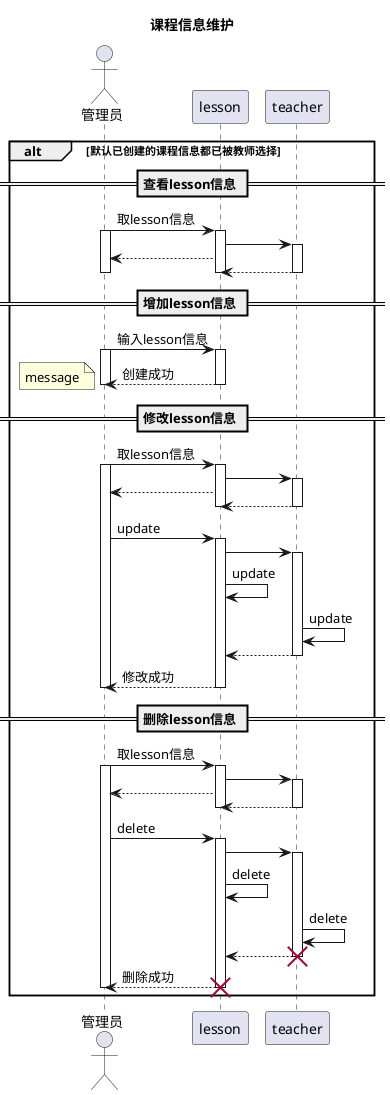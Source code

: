 @startuml
title:课程信息维护
actor 管理员
participant lesson
participant teacher
alt 默认已创建的课程信息都已被教师选择
== 查看lesson信息 ==
管理员->lesson:取lesson信息
activate 管理员
activate lesson
lesson->teacher
activate teacher
lesson-->管理员
teacher-->lesson
deactivate teacher
deactivate lesson
deactivate 管理员
== 增加lesson信息 ==
管理员->lesson:输入lesson信息
activate 管理员
activate lesson
lesson-->管理员:创建成功
note left:message
deactivate lesson
deactivate 管理员

== 修改lesson信息 ==
管理员->lesson:取lesson信息
activate 管理员
activate lesson
lesson->teacher
activate teacher
lesson-->管理员
teacher-->lesson
deactivate teacher
deactivate lesson

管理员->lesson:update
activate lesson
lesson->teacher
activate teacher
lesson->lesson:update
teacher->teacher:update
teacher-->lesson
deactivate teacher
lesson-->管理员:修改成功
deactivate lesson
deactivate 管理员

== 删除lesson信息 ==
管理员->lesson:取lesson信息
activate 管理员
activate lesson
lesson->teacher
activate teacher
lesson-->管理员
teacher-->lesson
deactivate teacher
deactivate lesson
管理员->lesson:delete
activate lesson
lesson->teacher
activate teacher
lesson->lesson:delete
teacher->teacher:delete
teacher-->lesson
deactivate teacher
destroy teacher
lesson-->管理员:删除成功
deactivate lesson
destroy lesson
deactivate 管理员
end
@enduml